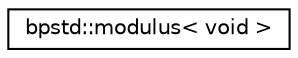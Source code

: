 digraph "Graphical Class Hierarchy"
{
 // LATEX_PDF_SIZE
  edge [fontname="Helvetica",fontsize="10",labelfontname="Helvetica",labelfontsize="10"];
  node [fontname="Helvetica",fontsize="10",shape=record];
  rankdir="LR";
  Node0 [label="bpstd::modulus\< void \>",height=0.2,width=0.4,color="black", fillcolor="white", style="filled",URL="$d4/dd7/structbpstd_1_1modulus_3_01void_01_4.html",tooltip=" "];
}
